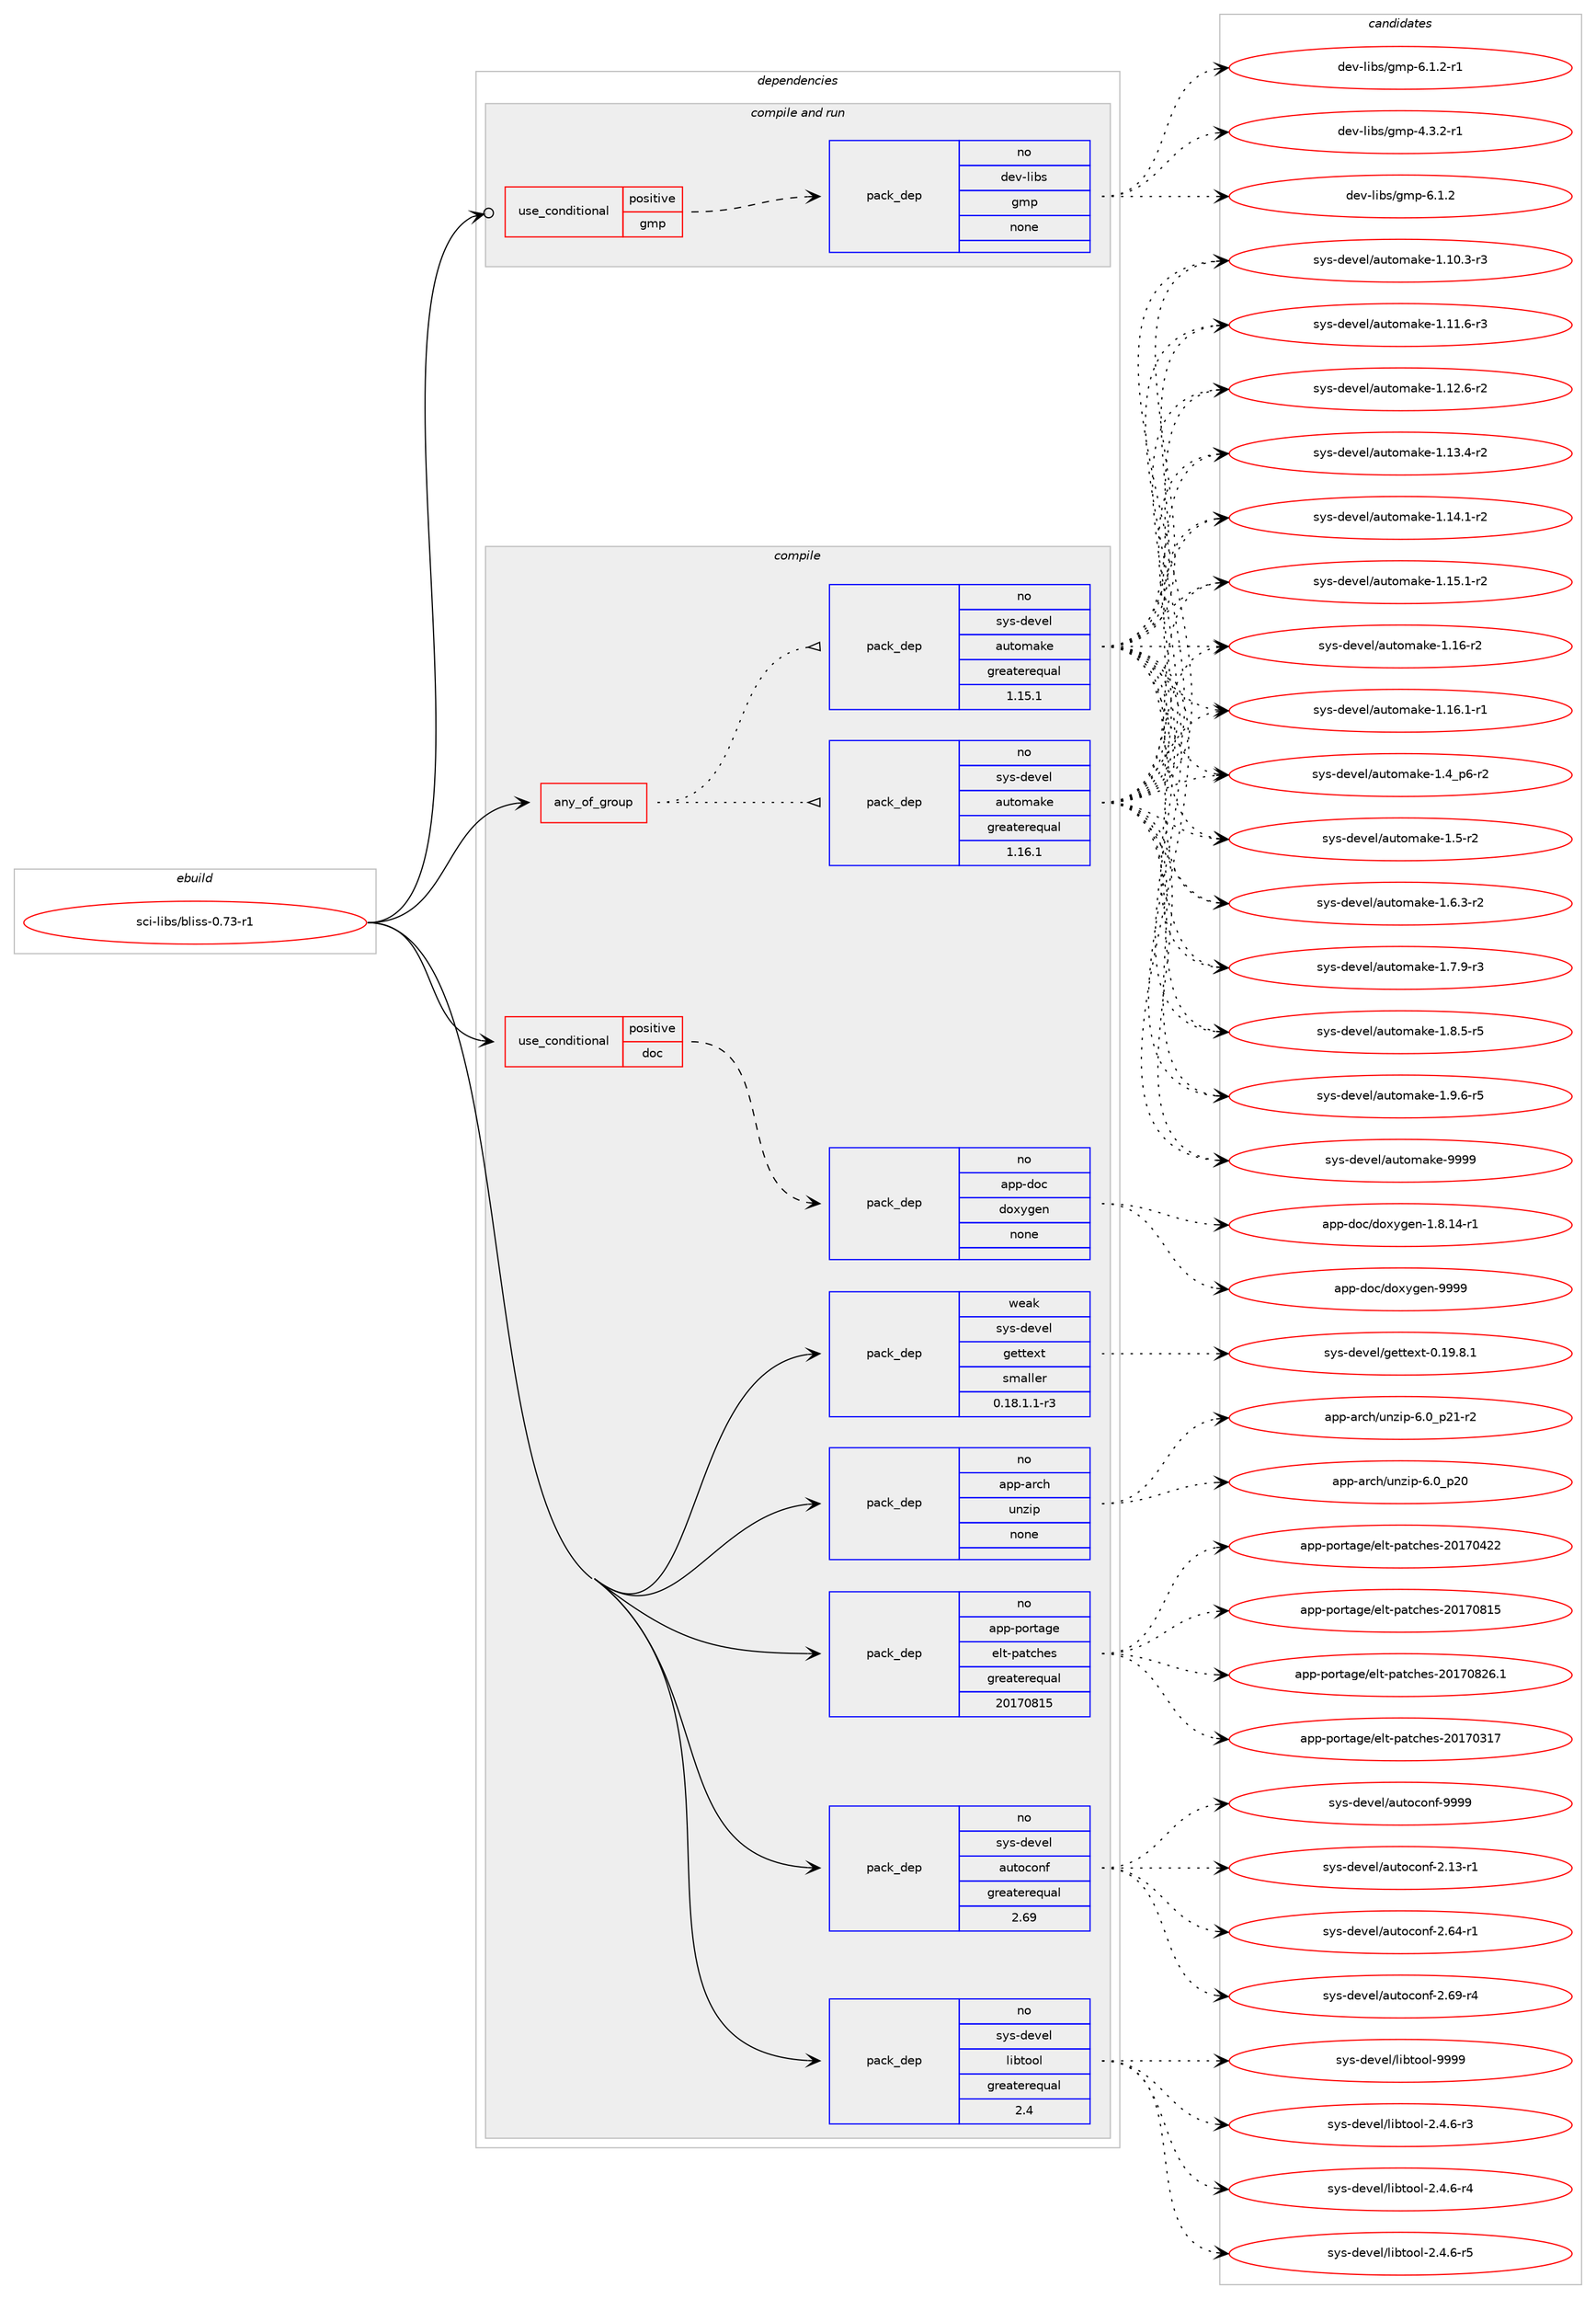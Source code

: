 digraph prolog {

# *************
# Graph options
# *************

newrank=true;
concentrate=true;
compound=true;
graph [rankdir=LR,fontname=Helvetica,fontsize=10,ranksep=1.5];#, ranksep=2.5, nodesep=0.2];
edge  [arrowhead=vee];
node  [fontname=Helvetica,fontsize=10];

# **********
# The ebuild
# **********

subgraph cluster_leftcol {
color=gray;
rank=same;
label=<<i>ebuild</i>>;
id [label="sci-libs/bliss-0.73-r1", color=red, width=4, href="../sci-libs/bliss-0.73-r1.svg"];
}

# ****************
# The dependencies
# ****************

subgraph cluster_midcol {
color=gray;
label=<<i>dependencies</i>>;
subgraph cluster_compile {
fillcolor="#eeeeee";
style=filled;
label=<<i>compile</i>>;
subgraph any26866 {
dependency1692268 [label=<<TABLE BORDER="0" CELLBORDER="1" CELLSPACING="0" CELLPADDING="4"><TR><TD CELLPADDING="10">any_of_group</TD></TR></TABLE>>, shape=none, color=red];subgraph pack1211487 {
dependency1692269 [label=<<TABLE BORDER="0" CELLBORDER="1" CELLSPACING="0" CELLPADDING="4" WIDTH="220"><TR><TD ROWSPAN="6" CELLPADDING="30">pack_dep</TD></TR><TR><TD WIDTH="110">no</TD></TR><TR><TD>sys-devel</TD></TR><TR><TD>automake</TD></TR><TR><TD>greaterequal</TD></TR><TR><TD>1.16.1</TD></TR></TABLE>>, shape=none, color=blue];
}
dependency1692268:e -> dependency1692269:w [weight=20,style="dotted",arrowhead="oinv"];
subgraph pack1211488 {
dependency1692270 [label=<<TABLE BORDER="0" CELLBORDER="1" CELLSPACING="0" CELLPADDING="4" WIDTH="220"><TR><TD ROWSPAN="6" CELLPADDING="30">pack_dep</TD></TR><TR><TD WIDTH="110">no</TD></TR><TR><TD>sys-devel</TD></TR><TR><TD>automake</TD></TR><TR><TD>greaterequal</TD></TR><TR><TD>1.15.1</TD></TR></TABLE>>, shape=none, color=blue];
}
dependency1692268:e -> dependency1692270:w [weight=20,style="dotted",arrowhead="oinv"];
}
id:e -> dependency1692268:w [weight=20,style="solid",arrowhead="vee"];
subgraph cond453063 {
dependency1692271 [label=<<TABLE BORDER="0" CELLBORDER="1" CELLSPACING="0" CELLPADDING="4"><TR><TD ROWSPAN="3" CELLPADDING="10">use_conditional</TD></TR><TR><TD>positive</TD></TR><TR><TD>doc</TD></TR></TABLE>>, shape=none, color=red];
subgraph pack1211489 {
dependency1692272 [label=<<TABLE BORDER="0" CELLBORDER="1" CELLSPACING="0" CELLPADDING="4" WIDTH="220"><TR><TD ROWSPAN="6" CELLPADDING="30">pack_dep</TD></TR><TR><TD WIDTH="110">no</TD></TR><TR><TD>app-doc</TD></TR><TR><TD>doxygen</TD></TR><TR><TD>none</TD></TR><TR><TD></TD></TR></TABLE>>, shape=none, color=blue];
}
dependency1692271:e -> dependency1692272:w [weight=20,style="dashed",arrowhead="vee"];
}
id:e -> dependency1692271:w [weight=20,style="solid",arrowhead="vee"];
subgraph pack1211490 {
dependency1692273 [label=<<TABLE BORDER="0" CELLBORDER="1" CELLSPACING="0" CELLPADDING="4" WIDTH="220"><TR><TD ROWSPAN="6" CELLPADDING="30">pack_dep</TD></TR><TR><TD WIDTH="110">no</TD></TR><TR><TD>app-arch</TD></TR><TR><TD>unzip</TD></TR><TR><TD>none</TD></TR><TR><TD></TD></TR></TABLE>>, shape=none, color=blue];
}
id:e -> dependency1692273:w [weight=20,style="solid",arrowhead="vee"];
subgraph pack1211491 {
dependency1692274 [label=<<TABLE BORDER="0" CELLBORDER="1" CELLSPACING="0" CELLPADDING="4" WIDTH="220"><TR><TD ROWSPAN="6" CELLPADDING="30">pack_dep</TD></TR><TR><TD WIDTH="110">no</TD></TR><TR><TD>app-portage</TD></TR><TR><TD>elt-patches</TD></TR><TR><TD>greaterequal</TD></TR><TR><TD>20170815</TD></TR></TABLE>>, shape=none, color=blue];
}
id:e -> dependency1692274:w [weight=20,style="solid",arrowhead="vee"];
subgraph pack1211492 {
dependency1692275 [label=<<TABLE BORDER="0" CELLBORDER="1" CELLSPACING="0" CELLPADDING="4" WIDTH="220"><TR><TD ROWSPAN="6" CELLPADDING="30">pack_dep</TD></TR><TR><TD WIDTH="110">no</TD></TR><TR><TD>sys-devel</TD></TR><TR><TD>autoconf</TD></TR><TR><TD>greaterequal</TD></TR><TR><TD>2.69</TD></TR></TABLE>>, shape=none, color=blue];
}
id:e -> dependency1692275:w [weight=20,style="solid",arrowhead="vee"];
subgraph pack1211493 {
dependency1692276 [label=<<TABLE BORDER="0" CELLBORDER="1" CELLSPACING="0" CELLPADDING="4" WIDTH="220"><TR><TD ROWSPAN="6" CELLPADDING="30">pack_dep</TD></TR><TR><TD WIDTH="110">no</TD></TR><TR><TD>sys-devel</TD></TR><TR><TD>libtool</TD></TR><TR><TD>greaterequal</TD></TR><TR><TD>2.4</TD></TR></TABLE>>, shape=none, color=blue];
}
id:e -> dependency1692276:w [weight=20,style="solid",arrowhead="vee"];
subgraph pack1211494 {
dependency1692277 [label=<<TABLE BORDER="0" CELLBORDER="1" CELLSPACING="0" CELLPADDING="4" WIDTH="220"><TR><TD ROWSPAN="6" CELLPADDING="30">pack_dep</TD></TR><TR><TD WIDTH="110">weak</TD></TR><TR><TD>sys-devel</TD></TR><TR><TD>gettext</TD></TR><TR><TD>smaller</TD></TR><TR><TD>0.18.1.1-r3</TD></TR></TABLE>>, shape=none, color=blue];
}
id:e -> dependency1692277:w [weight=20,style="solid",arrowhead="vee"];
}
subgraph cluster_compileandrun {
fillcolor="#eeeeee";
style=filled;
label=<<i>compile and run</i>>;
subgraph cond453064 {
dependency1692278 [label=<<TABLE BORDER="0" CELLBORDER="1" CELLSPACING="0" CELLPADDING="4"><TR><TD ROWSPAN="3" CELLPADDING="10">use_conditional</TD></TR><TR><TD>positive</TD></TR><TR><TD>gmp</TD></TR></TABLE>>, shape=none, color=red];
subgraph pack1211495 {
dependency1692279 [label=<<TABLE BORDER="0" CELLBORDER="1" CELLSPACING="0" CELLPADDING="4" WIDTH="220"><TR><TD ROWSPAN="6" CELLPADDING="30">pack_dep</TD></TR><TR><TD WIDTH="110">no</TD></TR><TR><TD>dev-libs</TD></TR><TR><TD>gmp</TD></TR><TR><TD>none</TD></TR><TR><TD></TD></TR></TABLE>>, shape=none, color=blue];
}
dependency1692278:e -> dependency1692279:w [weight=20,style="dashed",arrowhead="vee"];
}
id:e -> dependency1692278:w [weight=20,style="solid",arrowhead="odotvee"];
}
subgraph cluster_run {
fillcolor="#eeeeee";
style=filled;
label=<<i>run</i>>;
}
}

# **************
# The candidates
# **************

subgraph cluster_choices {
rank=same;
color=gray;
label=<<i>candidates</i>>;

subgraph choice1211487 {
color=black;
nodesep=1;
choice11512111545100101118101108479711711611110997107101454946494846514511451 [label="sys-devel/automake-1.10.3-r3", color=red, width=4,href="../sys-devel/automake-1.10.3-r3.svg"];
choice11512111545100101118101108479711711611110997107101454946494946544511451 [label="sys-devel/automake-1.11.6-r3", color=red, width=4,href="../sys-devel/automake-1.11.6-r3.svg"];
choice11512111545100101118101108479711711611110997107101454946495046544511450 [label="sys-devel/automake-1.12.6-r2", color=red, width=4,href="../sys-devel/automake-1.12.6-r2.svg"];
choice11512111545100101118101108479711711611110997107101454946495146524511450 [label="sys-devel/automake-1.13.4-r2", color=red, width=4,href="../sys-devel/automake-1.13.4-r2.svg"];
choice11512111545100101118101108479711711611110997107101454946495246494511450 [label="sys-devel/automake-1.14.1-r2", color=red, width=4,href="../sys-devel/automake-1.14.1-r2.svg"];
choice11512111545100101118101108479711711611110997107101454946495346494511450 [label="sys-devel/automake-1.15.1-r2", color=red, width=4,href="../sys-devel/automake-1.15.1-r2.svg"];
choice1151211154510010111810110847971171161111099710710145494649544511450 [label="sys-devel/automake-1.16-r2", color=red, width=4,href="../sys-devel/automake-1.16-r2.svg"];
choice11512111545100101118101108479711711611110997107101454946495446494511449 [label="sys-devel/automake-1.16.1-r1", color=red, width=4,href="../sys-devel/automake-1.16.1-r1.svg"];
choice115121115451001011181011084797117116111109971071014549465295112544511450 [label="sys-devel/automake-1.4_p6-r2", color=red, width=4,href="../sys-devel/automake-1.4_p6-r2.svg"];
choice11512111545100101118101108479711711611110997107101454946534511450 [label="sys-devel/automake-1.5-r2", color=red, width=4,href="../sys-devel/automake-1.5-r2.svg"];
choice115121115451001011181011084797117116111109971071014549465446514511450 [label="sys-devel/automake-1.6.3-r2", color=red, width=4,href="../sys-devel/automake-1.6.3-r2.svg"];
choice115121115451001011181011084797117116111109971071014549465546574511451 [label="sys-devel/automake-1.7.9-r3", color=red, width=4,href="../sys-devel/automake-1.7.9-r3.svg"];
choice115121115451001011181011084797117116111109971071014549465646534511453 [label="sys-devel/automake-1.8.5-r5", color=red, width=4,href="../sys-devel/automake-1.8.5-r5.svg"];
choice115121115451001011181011084797117116111109971071014549465746544511453 [label="sys-devel/automake-1.9.6-r5", color=red, width=4,href="../sys-devel/automake-1.9.6-r5.svg"];
choice115121115451001011181011084797117116111109971071014557575757 [label="sys-devel/automake-9999", color=red, width=4,href="../sys-devel/automake-9999.svg"];
dependency1692269:e -> choice11512111545100101118101108479711711611110997107101454946494846514511451:w [style=dotted,weight="100"];
dependency1692269:e -> choice11512111545100101118101108479711711611110997107101454946494946544511451:w [style=dotted,weight="100"];
dependency1692269:e -> choice11512111545100101118101108479711711611110997107101454946495046544511450:w [style=dotted,weight="100"];
dependency1692269:e -> choice11512111545100101118101108479711711611110997107101454946495146524511450:w [style=dotted,weight="100"];
dependency1692269:e -> choice11512111545100101118101108479711711611110997107101454946495246494511450:w [style=dotted,weight="100"];
dependency1692269:e -> choice11512111545100101118101108479711711611110997107101454946495346494511450:w [style=dotted,weight="100"];
dependency1692269:e -> choice1151211154510010111810110847971171161111099710710145494649544511450:w [style=dotted,weight="100"];
dependency1692269:e -> choice11512111545100101118101108479711711611110997107101454946495446494511449:w [style=dotted,weight="100"];
dependency1692269:e -> choice115121115451001011181011084797117116111109971071014549465295112544511450:w [style=dotted,weight="100"];
dependency1692269:e -> choice11512111545100101118101108479711711611110997107101454946534511450:w [style=dotted,weight="100"];
dependency1692269:e -> choice115121115451001011181011084797117116111109971071014549465446514511450:w [style=dotted,weight="100"];
dependency1692269:e -> choice115121115451001011181011084797117116111109971071014549465546574511451:w [style=dotted,weight="100"];
dependency1692269:e -> choice115121115451001011181011084797117116111109971071014549465646534511453:w [style=dotted,weight="100"];
dependency1692269:e -> choice115121115451001011181011084797117116111109971071014549465746544511453:w [style=dotted,weight="100"];
dependency1692269:e -> choice115121115451001011181011084797117116111109971071014557575757:w [style=dotted,weight="100"];
}
subgraph choice1211488 {
color=black;
nodesep=1;
choice11512111545100101118101108479711711611110997107101454946494846514511451 [label="sys-devel/automake-1.10.3-r3", color=red, width=4,href="../sys-devel/automake-1.10.3-r3.svg"];
choice11512111545100101118101108479711711611110997107101454946494946544511451 [label="sys-devel/automake-1.11.6-r3", color=red, width=4,href="../sys-devel/automake-1.11.6-r3.svg"];
choice11512111545100101118101108479711711611110997107101454946495046544511450 [label="sys-devel/automake-1.12.6-r2", color=red, width=4,href="../sys-devel/automake-1.12.6-r2.svg"];
choice11512111545100101118101108479711711611110997107101454946495146524511450 [label="sys-devel/automake-1.13.4-r2", color=red, width=4,href="../sys-devel/automake-1.13.4-r2.svg"];
choice11512111545100101118101108479711711611110997107101454946495246494511450 [label="sys-devel/automake-1.14.1-r2", color=red, width=4,href="../sys-devel/automake-1.14.1-r2.svg"];
choice11512111545100101118101108479711711611110997107101454946495346494511450 [label="sys-devel/automake-1.15.1-r2", color=red, width=4,href="../sys-devel/automake-1.15.1-r2.svg"];
choice1151211154510010111810110847971171161111099710710145494649544511450 [label="sys-devel/automake-1.16-r2", color=red, width=4,href="../sys-devel/automake-1.16-r2.svg"];
choice11512111545100101118101108479711711611110997107101454946495446494511449 [label="sys-devel/automake-1.16.1-r1", color=red, width=4,href="../sys-devel/automake-1.16.1-r1.svg"];
choice115121115451001011181011084797117116111109971071014549465295112544511450 [label="sys-devel/automake-1.4_p6-r2", color=red, width=4,href="../sys-devel/automake-1.4_p6-r2.svg"];
choice11512111545100101118101108479711711611110997107101454946534511450 [label="sys-devel/automake-1.5-r2", color=red, width=4,href="../sys-devel/automake-1.5-r2.svg"];
choice115121115451001011181011084797117116111109971071014549465446514511450 [label="sys-devel/automake-1.6.3-r2", color=red, width=4,href="../sys-devel/automake-1.6.3-r2.svg"];
choice115121115451001011181011084797117116111109971071014549465546574511451 [label="sys-devel/automake-1.7.9-r3", color=red, width=4,href="../sys-devel/automake-1.7.9-r3.svg"];
choice115121115451001011181011084797117116111109971071014549465646534511453 [label="sys-devel/automake-1.8.5-r5", color=red, width=4,href="../sys-devel/automake-1.8.5-r5.svg"];
choice115121115451001011181011084797117116111109971071014549465746544511453 [label="sys-devel/automake-1.9.6-r5", color=red, width=4,href="../sys-devel/automake-1.9.6-r5.svg"];
choice115121115451001011181011084797117116111109971071014557575757 [label="sys-devel/automake-9999", color=red, width=4,href="../sys-devel/automake-9999.svg"];
dependency1692270:e -> choice11512111545100101118101108479711711611110997107101454946494846514511451:w [style=dotted,weight="100"];
dependency1692270:e -> choice11512111545100101118101108479711711611110997107101454946494946544511451:w [style=dotted,weight="100"];
dependency1692270:e -> choice11512111545100101118101108479711711611110997107101454946495046544511450:w [style=dotted,weight="100"];
dependency1692270:e -> choice11512111545100101118101108479711711611110997107101454946495146524511450:w [style=dotted,weight="100"];
dependency1692270:e -> choice11512111545100101118101108479711711611110997107101454946495246494511450:w [style=dotted,weight="100"];
dependency1692270:e -> choice11512111545100101118101108479711711611110997107101454946495346494511450:w [style=dotted,weight="100"];
dependency1692270:e -> choice1151211154510010111810110847971171161111099710710145494649544511450:w [style=dotted,weight="100"];
dependency1692270:e -> choice11512111545100101118101108479711711611110997107101454946495446494511449:w [style=dotted,weight="100"];
dependency1692270:e -> choice115121115451001011181011084797117116111109971071014549465295112544511450:w [style=dotted,weight="100"];
dependency1692270:e -> choice11512111545100101118101108479711711611110997107101454946534511450:w [style=dotted,weight="100"];
dependency1692270:e -> choice115121115451001011181011084797117116111109971071014549465446514511450:w [style=dotted,weight="100"];
dependency1692270:e -> choice115121115451001011181011084797117116111109971071014549465546574511451:w [style=dotted,weight="100"];
dependency1692270:e -> choice115121115451001011181011084797117116111109971071014549465646534511453:w [style=dotted,weight="100"];
dependency1692270:e -> choice115121115451001011181011084797117116111109971071014549465746544511453:w [style=dotted,weight="100"];
dependency1692270:e -> choice115121115451001011181011084797117116111109971071014557575757:w [style=dotted,weight="100"];
}
subgraph choice1211489 {
color=black;
nodesep=1;
choice97112112451001119947100111120121103101110454946564649524511449 [label="app-doc/doxygen-1.8.14-r1", color=red, width=4,href="../app-doc/doxygen-1.8.14-r1.svg"];
choice971121124510011199471001111201211031011104557575757 [label="app-doc/doxygen-9999", color=red, width=4,href="../app-doc/doxygen-9999.svg"];
dependency1692272:e -> choice97112112451001119947100111120121103101110454946564649524511449:w [style=dotted,weight="100"];
dependency1692272:e -> choice971121124510011199471001111201211031011104557575757:w [style=dotted,weight="100"];
}
subgraph choice1211490 {
color=black;
nodesep=1;
choice971121124597114991044711711012210511245544648951125048 [label="app-arch/unzip-6.0_p20", color=red, width=4,href="../app-arch/unzip-6.0_p20.svg"];
choice9711211245971149910447117110122105112455446489511250494511450 [label="app-arch/unzip-6.0_p21-r2", color=red, width=4,href="../app-arch/unzip-6.0_p21-r2.svg"];
dependency1692273:e -> choice971121124597114991044711711012210511245544648951125048:w [style=dotted,weight="100"];
dependency1692273:e -> choice9711211245971149910447117110122105112455446489511250494511450:w [style=dotted,weight="100"];
}
subgraph choice1211491 {
color=black;
nodesep=1;
choice97112112451121111141169710310147101108116451129711699104101115455048495548514955 [label="app-portage/elt-patches-20170317", color=red, width=4,href="../app-portage/elt-patches-20170317.svg"];
choice97112112451121111141169710310147101108116451129711699104101115455048495548525050 [label="app-portage/elt-patches-20170422", color=red, width=4,href="../app-portage/elt-patches-20170422.svg"];
choice97112112451121111141169710310147101108116451129711699104101115455048495548564953 [label="app-portage/elt-patches-20170815", color=red, width=4,href="../app-portage/elt-patches-20170815.svg"];
choice971121124511211111411697103101471011081164511297116991041011154550484955485650544649 [label="app-portage/elt-patches-20170826.1", color=red, width=4,href="../app-portage/elt-patches-20170826.1.svg"];
dependency1692274:e -> choice97112112451121111141169710310147101108116451129711699104101115455048495548514955:w [style=dotted,weight="100"];
dependency1692274:e -> choice97112112451121111141169710310147101108116451129711699104101115455048495548525050:w [style=dotted,weight="100"];
dependency1692274:e -> choice97112112451121111141169710310147101108116451129711699104101115455048495548564953:w [style=dotted,weight="100"];
dependency1692274:e -> choice971121124511211111411697103101471011081164511297116991041011154550484955485650544649:w [style=dotted,weight="100"];
}
subgraph choice1211492 {
color=black;
nodesep=1;
choice1151211154510010111810110847971171161119911111010245504649514511449 [label="sys-devel/autoconf-2.13-r1", color=red, width=4,href="../sys-devel/autoconf-2.13-r1.svg"];
choice1151211154510010111810110847971171161119911111010245504654524511449 [label="sys-devel/autoconf-2.64-r1", color=red, width=4,href="../sys-devel/autoconf-2.64-r1.svg"];
choice1151211154510010111810110847971171161119911111010245504654574511452 [label="sys-devel/autoconf-2.69-r4", color=red, width=4,href="../sys-devel/autoconf-2.69-r4.svg"];
choice115121115451001011181011084797117116111991111101024557575757 [label="sys-devel/autoconf-9999", color=red, width=4,href="../sys-devel/autoconf-9999.svg"];
dependency1692275:e -> choice1151211154510010111810110847971171161119911111010245504649514511449:w [style=dotted,weight="100"];
dependency1692275:e -> choice1151211154510010111810110847971171161119911111010245504654524511449:w [style=dotted,weight="100"];
dependency1692275:e -> choice1151211154510010111810110847971171161119911111010245504654574511452:w [style=dotted,weight="100"];
dependency1692275:e -> choice115121115451001011181011084797117116111991111101024557575757:w [style=dotted,weight="100"];
}
subgraph choice1211493 {
color=black;
nodesep=1;
choice1151211154510010111810110847108105981161111111084550465246544511451 [label="sys-devel/libtool-2.4.6-r3", color=red, width=4,href="../sys-devel/libtool-2.4.6-r3.svg"];
choice1151211154510010111810110847108105981161111111084550465246544511452 [label="sys-devel/libtool-2.4.6-r4", color=red, width=4,href="../sys-devel/libtool-2.4.6-r4.svg"];
choice1151211154510010111810110847108105981161111111084550465246544511453 [label="sys-devel/libtool-2.4.6-r5", color=red, width=4,href="../sys-devel/libtool-2.4.6-r5.svg"];
choice1151211154510010111810110847108105981161111111084557575757 [label="sys-devel/libtool-9999", color=red, width=4,href="../sys-devel/libtool-9999.svg"];
dependency1692276:e -> choice1151211154510010111810110847108105981161111111084550465246544511451:w [style=dotted,weight="100"];
dependency1692276:e -> choice1151211154510010111810110847108105981161111111084550465246544511452:w [style=dotted,weight="100"];
dependency1692276:e -> choice1151211154510010111810110847108105981161111111084550465246544511453:w [style=dotted,weight="100"];
dependency1692276:e -> choice1151211154510010111810110847108105981161111111084557575757:w [style=dotted,weight="100"];
}
subgraph choice1211494 {
color=black;
nodesep=1;
choice1151211154510010111810110847103101116116101120116454846495746564649 [label="sys-devel/gettext-0.19.8.1", color=red, width=4,href="../sys-devel/gettext-0.19.8.1.svg"];
dependency1692277:e -> choice1151211154510010111810110847103101116116101120116454846495746564649:w [style=dotted,weight="100"];
}
subgraph choice1211495 {
color=black;
nodesep=1;
choice1001011184510810598115471031091124552465146504511449 [label="dev-libs/gmp-4.3.2-r1", color=red, width=4,href="../dev-libs/gmp-4.3.2-r1.svg"];
choice100101118451081059811547103109112455446494650 [label="dev-libs/gmp-6.1.2", color=red, width=4,href="../dev-libs/gmp-6.1.2.svg"];
choice1001011184510810598115471031091124554464946504511449 [label="dev-libs/gmp-6.1.2-r1", color=red, width=4,href="../dev-libs/gmp-6.1.2-r1.svg"];
dependency1692279:e -> choice1001011184510810598115471031091124552465146504511449:w [style=dotted,weight="100"];
dependency1692279:e -> choice100101118451081059811547103109112455446494650:w [style=dotted,weight="100"];
dependency1692279:e -> choice1001011184510810598115471031091124554464946504511449:w [style=dotted,weight="100"];
}
}

}
